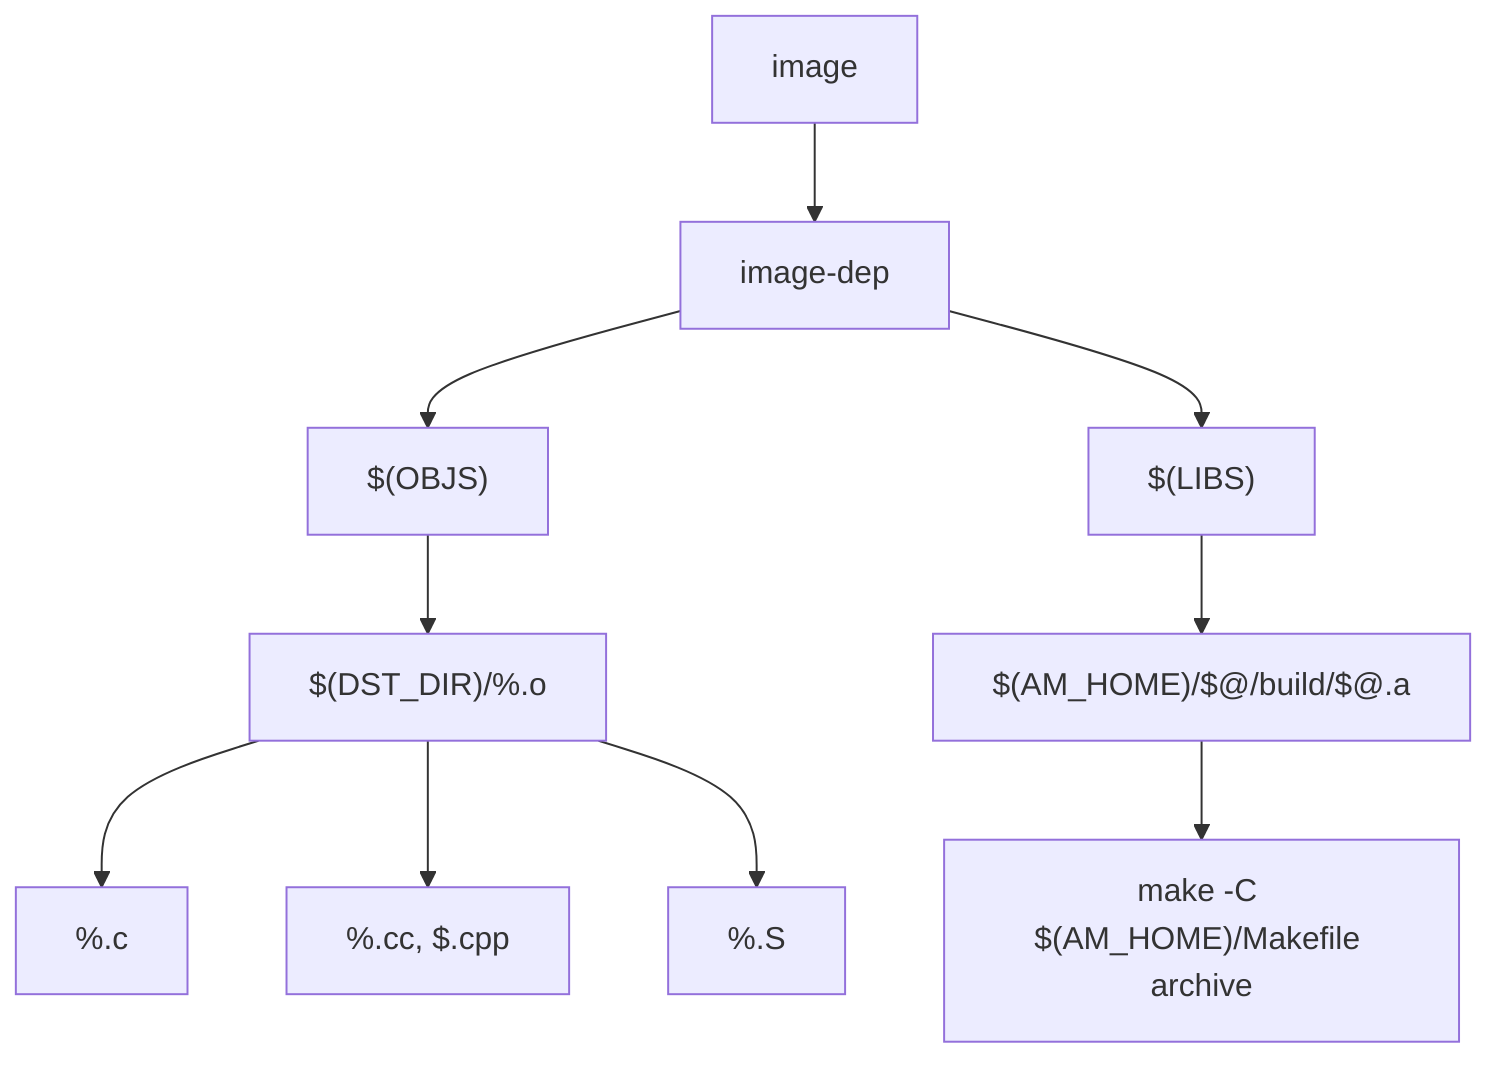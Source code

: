 graph TD;
    image-->image-dep;
    image-dep-->objs["$(OBJS)"];
    image-dep-->libs["$(LIBS)"];
    libs-->libarchive["$(AM_HOME)/$@/build/$@.a"];
    libarchive-->libmake["make -C $(AM_HOME)/Makefile archive"];
    objs-->robjs["$(DST_DIR)/%.o"];
    robjs-->csrc["%.c"];
    robjs-->cppsrc["%.cc, $.cpp"];
    robjs-->asmsrc["%.S"];